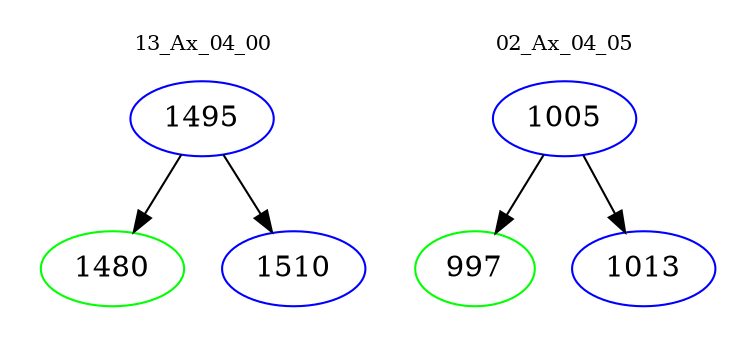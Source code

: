digraph{
subgraph cluster_0 {
color = white
label = "13_Ax_04_00";
fontsize=10;
T0_1495 [label="1495", color="blue"]
T0_1495 -> T0_1480 [color="black"]
T0_1480 [label="1480", color="green"]
T0_1495 -> T0_1510 [color="black"]
T0_1510 [label="1510", color="blue"]
}
subgraph cluster_1 {
color = white
label = "02_Ax_04_05";
fontsize=10;
T1_1005 [label="1005", color="blue"]
T1_1005 -> T1_997 [color="black"]
T1_997 [label="997", color="green"]
T1_1005 -> T1_1013 [color="black"]
T1_1013 [label="1013", color="blue"]
}
}
